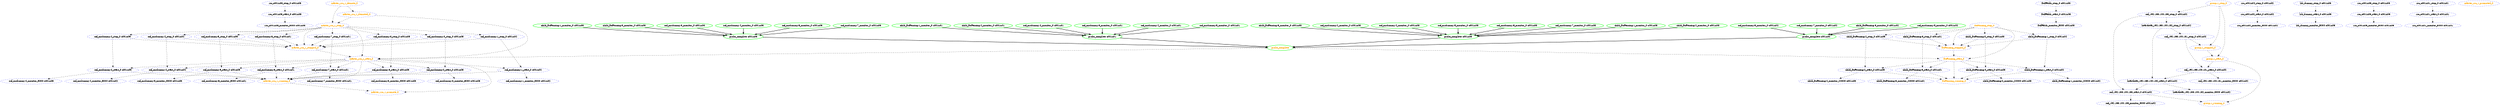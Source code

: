 digraph "g" {
	size = "30,30"
"rsc_c001n08_monitor_5000 c001n08" [ style="dashed" color="blue" fontcolor="black" ]
"ocf_msdummy:3_monitor_5000 c001n08" [ style="dashed" color="blue" fontcolor="black" ]
"child_DoFencing:0_monitor_20000 c001n08" [ style="dashed" color="blue" fontcolor="black" ]
"ocf_msdummy:0_monitor_6000 c001n08" [ style="dashed" color="blue" fontcolor="black" ]
"DcIPaddr_monitor_5000 c001n08" [ style="dashed" color="blue" fontcolor="black" ]
"ocf_192.168.100.181_monitor_5000 c001n02" [ style="dashed" color="blue" fontcolor="black" ]
"ocf_msdummy:4_monitor_5000 c001n02" [ style="dashed" color="blue" fontcolor="black" ]
"ocf_192.168.100.183_monitor_5000 c001n02" [ style="dashed" color="blue" fontcolor="black" ]
"rsc_c001n02_monitor_5000 c001n02" [ style="dashed" color="blue" fontcolor="black" ]
"child_DoFencing:1_monitor_20000 c001n02" [ style="dashed" color="blue" fontcolor="black" ]
"heartbeat_192.168.100.182_monitor_5000 c001n02" [ style="dashed" color="blue" fontcolor="black" ]
"ocf_msdummy:1_monitor_5000 c001n02" [ style="dashed" color="blue" fontcolor="black" ]
"ocf_msdummy:2_monitor_5000 c001n03" [ style="dashed" color="blue" fontcolor="black" ]
"lsb_dummy_monitor_5000 c001n03" [ style="dashed" color="blue" fontcolor="black" ]
"ocf_msdummy:5_monitor_5000 c001n03" [ style="dashed" color="blue" fontcolor="black" ]
"rsc_c001n03_monitor_5000 c001n03" [ style="dashed" color="blue" fontcolor="black" ]
"child_DoFencing:2_monitor_20000 c001n03" [ style="dashed" color="blue" fontcolor="black" ]
"rsc_c001n01_monitor_5000 c001n01" [ style="dashed" color="blue" fontcolor="black" ]
"child_DoFencing:3_monitor_20000 c001n01" [ style="dashed" color="blue" fontcolor="black" ]
"ocf_msdummy:7_monitor_5000 c001n01" [ style="dashed" color="blue" fontcolor="black" ]
"ocf_msdummy:6_monitor_5000 c001n01" [ style="dashed" color="blue" fontcolor="black" ]
"probe_complete" [ style=bold color="green" fontcolor="orange" ]
"probe_complete c001n08" [ style=bold color="green" fontcolor="black" ]
"child_DoFencing:1_monitor_0 c001n08" [ style=bold color="green" fontcolor="black" ]
"child_DoFencing:2_monitor_0 c001n08" [ style=bold color="green" fontcolor="black" ]
"child_DoFencing:3_monitor_0 c001n08" [ style=bold color="green" fontcolor="black" ]
"ocf_msdummy:2_monitor_0 c001n08" [ style=bold color="green" fontcolor="black" ]
"ocf_msdummy:4_monitor_0 c001n08" [ style=bold color="green" fontcolor="black" ]
"ocf_msdummy:5_monitor_0 c001n08" [ style=bold color="green" fontcolor="black" ]
"ocf_msdummy:6_monitor_0 c001n08" [ style=bold color="green" fontcolor="black" ]
"ocf_msdummy:7_monitor_0 c001n08" [ style=bold color="green" fontcolor="black" ]
"probe_complete c001n02" [ style=bold color="green" fontcolor="black" ]
"child_DoFencing:3_monitor_0 c001n02" [ style=bold color="green" fontcolor="black" ]
"ocf_msdummy:5_monitor_0 c001n02" [ style=bold color="green" fontcolor="black" ]
"ocf_msdummy:6_monitor_0 c001n02" [ style=bold color="green" fontcolor="black" ]
"ocf_msdummy:7_monitor_0 c001n02" [ style=bold color="green" fontcolor="black" ]
"probe_complete c001n03" [ style=bold color="green" fontcolor="black" ]
"child_DoFencing:1_monitor_0 c001n03" [ style=bold color="green" fontcolor="black" ]
"child_DoFencing:3_monitor_0 c001n03" [ style=bold color="green" fontcolor="black" ]
"ocf_msdummy:3_monitor_0 c001n03" [ style=bold color="green" fontcolor="black" ]
"ocf_msdummy:4_monitor_0 c001n03" [ style=bold color="green" fontcolor="black" ]
"ocf_msdummy:6_monitor_0 c001n03" [ style=bold color="green" fontcolor="black" ]
"ocf_msdummy:7_monitor_0 c001n03" [ style=bold color="green" fontcolor="black" ]
"probe_complete c001n01" [ style=bold color="green" fontcolor="black" ]
"child_DoFencing:1_monitor_0 c001n01" [ style=bold color="green" fontcolor="black" ]
"child_DoFencing:2_monitor_0 c001n01" [ style=bold color="green" fontcolor="black" ]
"ocf_msdummy:2_monitor_0 c001n01" [ style=bold color="green" fontcolor="black" ]
"ocf_msdummy:3_monitor_0 c001n01" [ style=bold color="green" fontcolor="black" ]
"ocf_msdummy:4_monitor_0 c001n01" [ style=bold color="green" fontcolor="black" ]
"ocf_msdummy:5_monitor_0 c001n01" [ style=bold color="green" fontcolor="black" ]
"DcIPaddr_stop_0 c001n08" [ style="dashed" color="blue" fontcolor="black" ]
"DcIPaddr_start_0 c001n08" [ style="dashed" color="blue" fontcolor="black" ]
"ocf_192.168.100.181_stop_0 c001n02" [ style="dashed" color="blue" fontcolor="black" ]
"ocf_192.168.100.181_start_0 c001n02" [ style="dashed" color="blue" fontcolor="black" ]
"heartbeat_192.168.100.182_stop_0 c001n02" [ style="dashed" color="blue" fontcolor="black" ]
"heartbeat_192.168.100.182_start_0 c001n02" [ style="dashed" color="blue" fontcolor="black" ]
"ocf_192.168.100.183_stop_0 c001n02" [ style="dashed" color="blue" fontcolor="black" ]
"ocf_192.168.100.183_start_0 c001n02" [ style="dashed" color="blue" fontcolor="black" ]
"group-1_start_0" [ style="dashed" color="blue" fontcolor="orange" ]
"group-1_running_0" [ style="dashed" color="blue" fontcolor="orange" ]
"group-1_stop_0" [ style="dashed" color="blue" fontcolor="orange" ]
"group-1_stopped_0" [ style="dashed" color="blue" fontcolor="orange" ]
"lsb_dummy_stop_0 c001n03" [ style="dashed" color="blue" fontcolor="black" ]
"lsb_dummy_start_0 c001n03" [ style="dashed" color="blue" fontcolor="black" ]
"rsc_c001n08_stop_0 c001n08" [ style="dashed" color="blue" fontcolor="black" ]
"rsc_c001n08_start_0 c001n08" [ style="dashed" color="blue" fontcolor="black" ]
"rsc_c001n02_stop_0 c001n02" [ style="dashed" color="blue" fontcolor="black" ]
"rsc_c001n02_start_0 c001n02" [ style="dashed" color="blue" fontcolor="black" ]
"rsc_c001n03_stop_0 c001n03" [ style="dashed" color="blue" fontcolor="black" ]
"rsc_c001n03_start_0 c001n03" [ style="dashed" color="blue" fontcolor="black" ]
"rsc_c001n01_stop_0 c001n01" [ style="dashed" color="blue" fontcolor="black" ]
"rsc_c001n01_start_0 c001n01" [ style="dashed" color="blue" fontcolor="black" ]
"child_DoFencing:0_stop_0 c001n08" [ style="dashed" color="blue" fontcolor="black" ]
"child_DoFencing:0_start_0 c001n08" [ style="dashed" color="blue" fontcolor="black" ]
"child_DoFencing:1_stop_0 c001n02" [ style="dashed" color="blue" fontcolor="black" ]
"child_DoFencing:1_start_0 c001n02" [ style="dashed" color="blue" fontcolor="black" ]
"child_DoFencing:2_stop_0 c001n03" [ style="dashed" color="blue" fontcolor="black" ]
"child_DoFencing:2_start_0 c001n03" [ style="dashed" color="blue" fontcolor="black" ]
"child_DoFencing:3_stop_0 c001n01" [ style="dashed" color="blue" fontcolor="black" ]
"child_DoFencing:3_start_0 c001n01" [ style="dashed" color="blue" fontcolor="black" ]
"DoFencing_start_0" [ style="dashed" color="blue" fontcolor="orange" ]
"DoFencing_running_0" [ style="dashed" color="blue" fontcolor="orange" ]
"DoFencing_stop_0" [ style="dashed" color="blue" fontcolor="orange" ]
"DoFencing_stopped_0" [ style="dashed" color="blue" fontcolor="orange" ]
"ocf_msdummy:0_stop_0 c001n08" [ style="dashed" color="blue" fontcolor="black" ]
"ocf_msdummy:0_start_0 c001n08" [ style="dashed" color="blue" fontcolor="black" ]
"ocf_msdummy:1_stop_0 c001n02" [ style="dashed" color="blue" fontcolor="black" ]
"ocf_msdummy:1_start_0 c001n02" [ style="dashed" color="blue" fontcolor="black" ]
"ocf_msdummy:2_stop_0 c001n03" [ style="dashed" color="blue" fontcolor="black" ]
"ocf_msdummy:2_start_0 c001n03" [ style="dashed" color="blue" fontcolor="black" ]
"ocf_msdummy:3_stop_0 c001n08" [ style="dashed" color="blue" fontcolor="black" ]
"ocf_msdummy:3_start_0 c001n08" [ style="dashed" color="blue" fontcolor="black" ]
"ocf_msdummy:4_stop_0 c001n02" [ style="dashed" color="blue" fontcolor="black" ]
"ocf_msdummy:4_start_0 c001n02" [ style="dashed" color="blue" fontcolor="black" ]
"ocf_msdummy:5_stop_0 c001n03" [ style="dashed" color="blue" fontcolor="black" ]
"ocf_msdummy:5_start_0 c001n03" [ style="dashed" color="blue" fontcolor="black" ]
"ocf_msdummy:6_stop_0 c001n01" [ style="dashed" color="blue" fontcolor="black" ]
"ocf_msdummy:6_start_0 c001n01" [ style="dashed" color="blue" fontcolor="black" ]
"ocf_msdummy:7_stop_0 c001n01" [ style="dashed" color="blue" fontcolor="black" ]
"ocf_msdummy:7_start_0 c001n01" [ style="dashed" color="blue" fontcolor="black" ]
"master_rsc_1_start_0" [ style="dashed" color="blue" fontcolor="orange" ]
"master_rsc_1_running_0" [ style="dashed" color="blue" fontcolor="orange" ]
"master_rsc_1_stop_0" [ style="dashed" color="blue" fontcolor="orange" ]
"master_rsc_1_stopped_0" [ style="dashed" color="blue" fontcolor="orange" ]
"master_rsc_1_promote_0" [ style="dashed" color="blue" fontcolor="orange" ]
"master_rsc_1_promoted_0" [ style="dashed" color="blue" fontcolor="orange" ]
"master_rsc_1_demote_0" [ style="dashed" color="blue" fontcolor="orange" ]
"master_rsc_1_demoted_0" [ style="dashed" color="blue" fontcolor="orange" ]
"rsc_c001n08_start_0 c001n08" -> "rsc_c001n08_monitor_5000 c001n08" [ style = dashed]
"ocf_msdummy:3_start_0 c001n08" -> "ocf_msdummy:3_monitor_5000 c001n08" [ style = dashed]
"child_DoFencing:0_start_0 c001n08" -> "child_DoFencing:0_monitor_20000 c001n08" [ style = dashed]
"ocf_msdummy:0_start_0 c001n08" -> "ocf_msdummy:0_monitor_6000 c001n08" [ style = dashed]
"DcIPaddr_start_0 c001n08" -> "DcIPaddr_monitor_5000 c001n08" [ style = dashed]
"ocf_192.168.100.181_start_0 c001n02" -> "ocf_192.168.100.181_monitor_5000 c001n02" [ style = dashed]
"ocf_msdummy:4_start_0 c001n02" -> "ocf_msdummy:4_monitor_5000 c001n02" [ style = dashed]
"ocf_192.168.100.183_start_0 c001n02" -> "ocf_192.168.100.183_monitor_5000 c001n02" [ style = dashed]
"rsc_c001n02_start_0 c001n02" -> "rsc_c001n02_monitor_5000 c001n02" [ style = dashed]
"child_DoFencing:1_start_0 c001n02" -> "child_DoFencing:1_monitor_20000 c001n02" [ style = dashed]
"heartbeat_192.168.100.182_start_0 c001n02" -> "heartbeat_192.168.100.182_monitor_5000 c001n02" [ style = dashed]
"ocf_msdummy:1_start_0 c001n02" -> "ocf_msdummy:1_monitor_5000 c001n02" [ style = dashed]
"ocf_msdummy:2_start_0 c001n03" -> "ocf_msdummy:2_monitor_5000 c001n03" [ style = dashed]
"lsb_dummy_start_0 c001n03" -> "lsb_dummy_monitor_5000 c001n03" [ style = dashed]
"ocf_msdummy:5_start_0 c001n03" -> "ocf_msdummy:5_monitor_5000 c001n03" [ style = dashed]
"rsc_c001n03_start_0 c001n03" -> "rsc_c001n03_monitor_5000 c001n03" [ style = dashed]
"child_DoFencing:2_start_0 c001n03" -> "child_DoFencing:2_monitor_20000 c001n03" [ style = dashed]
"rsc_c001n01_start_0 c001n01" -> "rsc_c001n01_monitor_5000 c001n01" [ style = dashed]
"child_DoFencing:3_start_0 c001n01" -> "child_DoFencing:3_monitor_20000 c001n01" [ style = dashed]
"ocf_msdummy:7_start_0 c001n01" -> "ocf_msdummy:7_monitor_5000 c001n01" [ style = dashed]
"ocf_msdummy:6_start_0 c001n01" -> "ocf_msdummy:6_monitor_5000 c001n01" [ style = dashed]
"probe_complete c001n08" -> "probe_complete" [ style = bold]
"probe_complete c001n02" -> "probe_complete" [ style = bold]
"probe_complete c001n03" -> "probe_complete" [ style = bold]
"probe_complete c001n01" -> "probe_complete" [ style = bold]
"child_DoFencing:1_monitor_0 c001n08" -> "probe_complete c001n08" [ style = bold]
"child_DoFencing:2_monitor_0 c001n08" -> "probe_complete c001n08" [ style = bold]
"child_DoFencing:3_monitor_0 c001n08" -> "probe_complete c001n08" [ style = bold]
"ocf_msdummy:2_monitor_0 c001n08" -> "probe_complete c001n08" [ style = bold]
"ocf_msdummy:4_monitor_0 c001n08" -> "probe_complete c001n08" [ style = bold]
"ocf_msdummy:5_monitor_0 c001n08" -> "probe_complete c001n08" [ style = bold]
"ocf_msdummy:6_monitor_0 c001n08" -> "probe_complete c001n08" [ style = bold]
"ocf_msdummy:7_monitor_0 c001n08" -> "probe_complete c001n08" [ style = bold]
"child_DoFencing:3_monitor_0 c001n02" -> "probe_complete c001n02" [ style = bold]
"ocf_msdummy:5_monitor_0 c001n02" -> "probe_complete c001n02" [ style = bold]
"ocf_msdummy:6_monitor_0 c001n02" -> "probe_complete c001n02" [ style = bold]
"ocf_msdummy:7_monitor_0 c001n02" -> "probe_complete c001n02" [ style = bold]
"child_DoFencing:1_monitor_0 c001n03" -> "probe_complete c001n03" [ style = bold]
"child_DoFencing:3_monitor_0 c001n03" -> "probe_complete c001n03" [ style = bold]
"ocf_msdummy:3_monitor_0 c001n03" -> "probe_complete c001n03" [ style = bold]
"ocf_msdummy:4_monitor_0 c001n03" -> "probe_complete c001n03" [ style = bold]
"ocf_msdummy:6_monitor_0 c001n03" -> "probe_complete c001n03" [ style = bold]
"ocf_msdummy:7_monitor_0 c001n03" -> "probe_complete c001n03" [ style = bold]
"child_DoFencing:1_monitor_0 c001n01" -> "probe_complete c001n01" [ style = bold]
"child_DoFencing:2_monitor_0 c001n01" -> "probe_complete c001n01" [ style = bold]
"ocf_msdummy:2_monitor_0 c001n01" -> "probe_complete c001n01" [ style = bold]
"ocf_msdummy:3_monitor_0 c001n01" -> "probe_complete c001n01" [ style = bold]
"ocf_msdummy:4_monitor_0 c001n01" -> "probe_complete c001n01" [ style = bold]
"ocf_msdummy:5_monitor_0 c001n01" -> "probe_complete c001n01" [ style = bold]
"DcIPaddr_stop_0 c001n08" -> "DcIPaddr_start_0 c001n08" [ style = dashed]
"heartbeat_192.168.100.182_stop_0 c001n02" -> "ocf_192.168.100.181_stop_0 c001n02" [ style = dashed]
"ocf_192.168.100.181_stop_0 c001n02" -> "ocf_192.168.100.181_start_0 c001n02" [ style = dashed]
"group-1_start_0" -> "ocf_192.168.100.181_start_0 c001n02" [ style = dashed]
"ocf_192.168.100.183_stop_0 c001n02" -> "heartbeat_192.168.100.182_stop_0 c001n02" [ style = dashed]
"heartbeat_192.168.100.182_stop_0 c001n02" -> "heartbeat_192.168.100.182_start_0 c001n02" [ style = dashed]
"ocf_192.168.100.181_start_0 c001n02" -> "heartbeat_192.168.100.182_start_0 c001n02" [ style = dashed]
"group-1_stop_0" -> "ocf_192.168.100.183_stop_0 c001n02" [ style = dashed]
"ocf_192.168.100.183_stop_0 c001n02" -> "ocf_192.168.100.183_start_0 c001n02" [ style = dashed]
"heartbeat_192.168.100.182_start_0 c001n02" -> "ocf_192.168.100.183_start_0 c001n02" [ style = dashed]
"group-1_stop_0" -> "group-1_start_0" [ style = dashed]
"group-1_stopped_0" -> "group-1_start_0" [ style = dashed]
"group-1_start_0" -> "group-1_running_0" [ style = dashed]
"ocf_192.168.100.183_start_0 c001n02" -> "group-1_running_0" [ style = dashed]
"group-1_stop_0" -> "group-1_stopped_0" [ style = dashed]
"ocf_192.168.100.181_stop_0 c001n02" -> "group-1_stopped_0" [ style = dashed]
"lsb_dummy_stop_0 c001n03" -> "lsb_dummy_start_0 c001n03" [ style = dashed]
"rsc_c001n08_stop_0 c001n08" -> "rsc_c001n08_start_0 c001n08" [ style = dashed]
"rsc_c001n02_stop_0 c001n02" -> "rsc_c001n02_start_0 c001n02" [ style = dashed]
"rsc_c001n03_stop_0 c001n03" -> "rsc_c001n03_start_0 c001n03" [ style = dashed]
"rsc_c001n01_stop_0 c001n01" -> "rsc_c001n01_start_0 c001n01" [ style = dashed]
"DoFencing_stop_0" -> "child_DoFencing:0_stop_0 c001n08" [ style = dashed]
"child_DoFencing:0_stop_0 c001n08" -> "child_DoFencing:0_start_0 c001n08" [ style = dashed]
"DoFencing_start_0" -> "child_DoFencing:0_start_0 c001n08" [ style = dashed]
"DoFencing_stop_0" -> "child_DoFencing:1_stop_0 c001n02" [ style = dashed]
"child_DoFencing:1_stop_0 c001n02" -> "child_DoFencing:1_start_0 c001n02" [ style = dashed]
"DoFencing_start_0" -> "child_DoFencing:1_start_0 c001n02" [ style = dashed]
"DoFencing_stop_0" -> "child_DoFencing:2_stop_0 c001n03" [ style = dashed]
"child_DoFencing:2_stop_0 c001n03" -> "child_DoFencing:2_start_0 c001n03" [ style = dashed]
"DoFencing_start_0" -> "child_DoFencing:2_start_0 c001n03" [ style = dashed]
"DoFencing_stop_0" -> "child_DoFencing:3_stop_0 c001n01" [ style = dashed]
"child_DoFencing:3_stop_0 c001n01" -> "child_DoFencing:3_start_0 c001n01" [ style = dashed]
"DoFencing_start_0" -> "child_DoFencing:3_start_0 c001n01" [ style = dashed]
"probe_complete" -> "DoFencing_start_0" [ style = dashed]
"DoFencing_stop_0" -> "DoFencing_start_0" [ style = dashed]
"DoFencing_stopped_0" -> "DoFencing_start_0" [ style = dashed]
"DoFencing_start_0" -> "DoFencing_running_0" [ style = dashed]
"child_DoFencing:0_start_0 c001n08" -> "DoFencing_running_0" [ style = dashed]
"child_DoFencing:1_start_0 c001n02" -> "DoFencing_running_0" [ style = dashed]
"child_DoFencing:2_start_0 c001n03" -> "DoFencing_running_0" [ style = dashed]
"child_DoFencing:3_start_0 c001n01" -> "DoFencing_running_0" [ style = dashed]
"DoFencing_stop_0" -> "DoFencing_stopped_0" [ style = dashed]
"child_DoFencing:0_stop_0 c001n08" -> "DoFencing_stopped_0" [ style = dashed]
"child_DoFencing:1_stop_0 c001n02" -> "DoFencing_stopped_0" [ style = dashed]
"child_DoFencing:2_stop_0 c001n03" -> "DoFencing_stopped_0" [ style = dashed]
"child_DoFencing:3_stop_0 c001n01" -> "DoFencing_stopped_0" [ style = dashed]
"master_rsc_1_stop_0" -> "ocf_msdummy:0_stop_0 c001n08" [ style = dashed]
"ocf_msdummy:0_stop_0 c001n08" -> "ocf_msdummy:0_start_0 c001n08" [ style = dashed]
"master_rsc_1_start_0" -> "ocf_msdummy:0_start_0 c001n08" [ style = dashed]
"master_rsc_1_stop_0" -> "ocf_msdummy:1_stop_0 c001n02" [ style = dashed]
"ocf_msdummy:1_stop_0 c001n02" -> "ocf_msdummy:1_start_0 c001n02" [ style = dashed]
"master_rsc_1_start_0" -> "ocf_msdummy:1_start_0 c001n02" [ style = dashed]
"master_rsc_1_stop_0" -> "ocf_msdummy:2_stop_0 c001n03" [ style = dashed]
"ocf_msdummy:2_stop_0 c001n03" -> "ocf_msdummy:2_start_0 c001n03" [ style = dashed]
"master_rsc_1_start_0" -> "ocf_msdummy:2_start_0 c001n03" [ style = dashed]
"master_rsc_1_stop_0" -> "ocf_msdummy:3_stop_0 c001n08" [ style = dashed]
"ocf_msdummy:3_stop_0 c001n08" -> "ocf_msdummy:3_start_0 c001n08" [ style = dashed]
"master_rsc_1_start_0" -> "ocf_msdummy:3_start_0 c001n08" [ style = dashed]
"master_rsc_1_stop_0" -> "ocf_msdummy:4_stop_0 c001n02" [ style = dashed]
"ocf_msdummy:4_stop_0 c001n02" -> "ocf_msdummy:4_start_0 c001n02" [ style = dashed]
"master_rsc_1_start_0" -> "ocf_msdummy:4_start_0 c001n02" [ style = dashed]
"master_rsc_1_stop_0" -> "ocf_msdummy:5_stop_0 c001n03" [ style = dashed]
"ocf_msdummy:5_stop_0 c001n03" -> "ocf_msdummy:5_start_0 c001n03" [ style = dashed]
"master_rsc_1_start_0" -> "ocf_msdummy:5_start_0 c001n03" [ style = dashed]
"master_rsc_1_stop_0" -> "ocf_msdummy:6_stop_0 c001n01" [ style = dashed]
"ocf_msdummy:6_stop_0 c001n01" -> "ocf_msdummy:6_start_0 c001n01" [ style = dashed]
"master_rsc_1_start_0" -> "ocf_msdummy:6_start_0 c001n01" [ style = dashed]
"master_rsc_1_stop_0" -> "ocf_msdummy:7_stop_0 c001n01" [ style = dashed]
"ocf_msdummy:7_stop_0 c001n01" -> "ocf_msdummy:7_start_0 c001n01" [ style = dashed]
"master_rsc_1_start_0" -> "ocf_msdummy:7_start_0 c001n01" [ style = dashed]
"probe_complete" -> "master_rsc_1_start_0" [ style = dashed]
"master_rsc_1_stop_0" -> "master_rsc_1_start_0" [ style = dashed]
"master_rsc_1_stopped_0" -> "master_rsc_1_start_0" [ style = dashed]
"master_rsc_1_demoted_0" -> "master_rsc_1_start_0" [ style = dashed]
"master_rsc_1_start_0" -> "master_rsc_1_running_0" [ style = dashed]
"ocf_msdummy:0_start_0 c001n08" -> "master_rsc_1_running_0" [ style = dashed]
"ocf_msdummy:1_start_0 c001n02" -> "master_rsc_1_running_0" [ style = dashed]
"ocf_msdummy:2_start_0 c001n03" -> "master_rsc_1_running_0" [ style = dashed]
"ocf_msdummy:3_start_0 c001n08" -> "master_rsc_1_running_0" [ style = dashed]
"ocf_msdummy:4_start_0 c001n02" -> "master_rsc_1_running_0" [ style = dashed]
"ocf_msdummy:5_start_0 c001n03" -> "master_rsc_1_running_0" [ style = dashed]
"ocf_msdummy:6_start_0 c001n01" -> "master_rsc_1_running_0" [ style = dashed]
"ocf_msdummy:7_start_0 c001n01" -> "master_rsc_1_running_0" [ style = dashed]
"master_rsc_1_demote_0" -> "master_rsc_1_stop_0" [ style = dashed]
"master_rsc_1_demoted_0" -> "master_rsc_1_stop_0" [ style = dashed]
"master_rsc_1_stop_0" -> "master_rsc_1_stopped_0" [ style = dashed]
"ocf_msdummy:0_stop_0 c001n08" -> "master_rsc_1_stopped_0" [ style = dashed]
"ocf_msdummy:1_stop_0 c001n02" -> "master_rsc_1_stopped_0" [ style = dashed]
"ocf_msdummy:2_stop_0 c001n03" -> "master_rsc_1_stopped_0" [ style = dashed]
"ocf_msdummy:3_stop_0 c001n08" -> "master_rsc_1_stopped_0" [ style = dashed]
"ocf_msdummy:4_stop_0 c001n02" -> "master_rsc_1_stopped_0" [ style = dashed]
"ocf_msdummy:5_stop_0 c001n03" -> "master_rsc_1_stopped_0" [ style = dashed]
"ocf_msdummy:6_stop_0 c001n01" -> "master_rsc_1_stopped_0" [ style = dashed]
"ocf_msdummy:7_stop_0 c001n01" -> "master_rsc_1_stopped_0" [ style = dashed]
"master_rsc_1_start_0" -> "master_rsc_1_promote_0" [ style = dashed]
"master_rsc_1_running_0" -> "master_rsc_1_promote_0" [ style = dashed]
"master_rsc_1_demote_0" -> "master_rsc_1_demoted_0" [ style = dashed]
}
